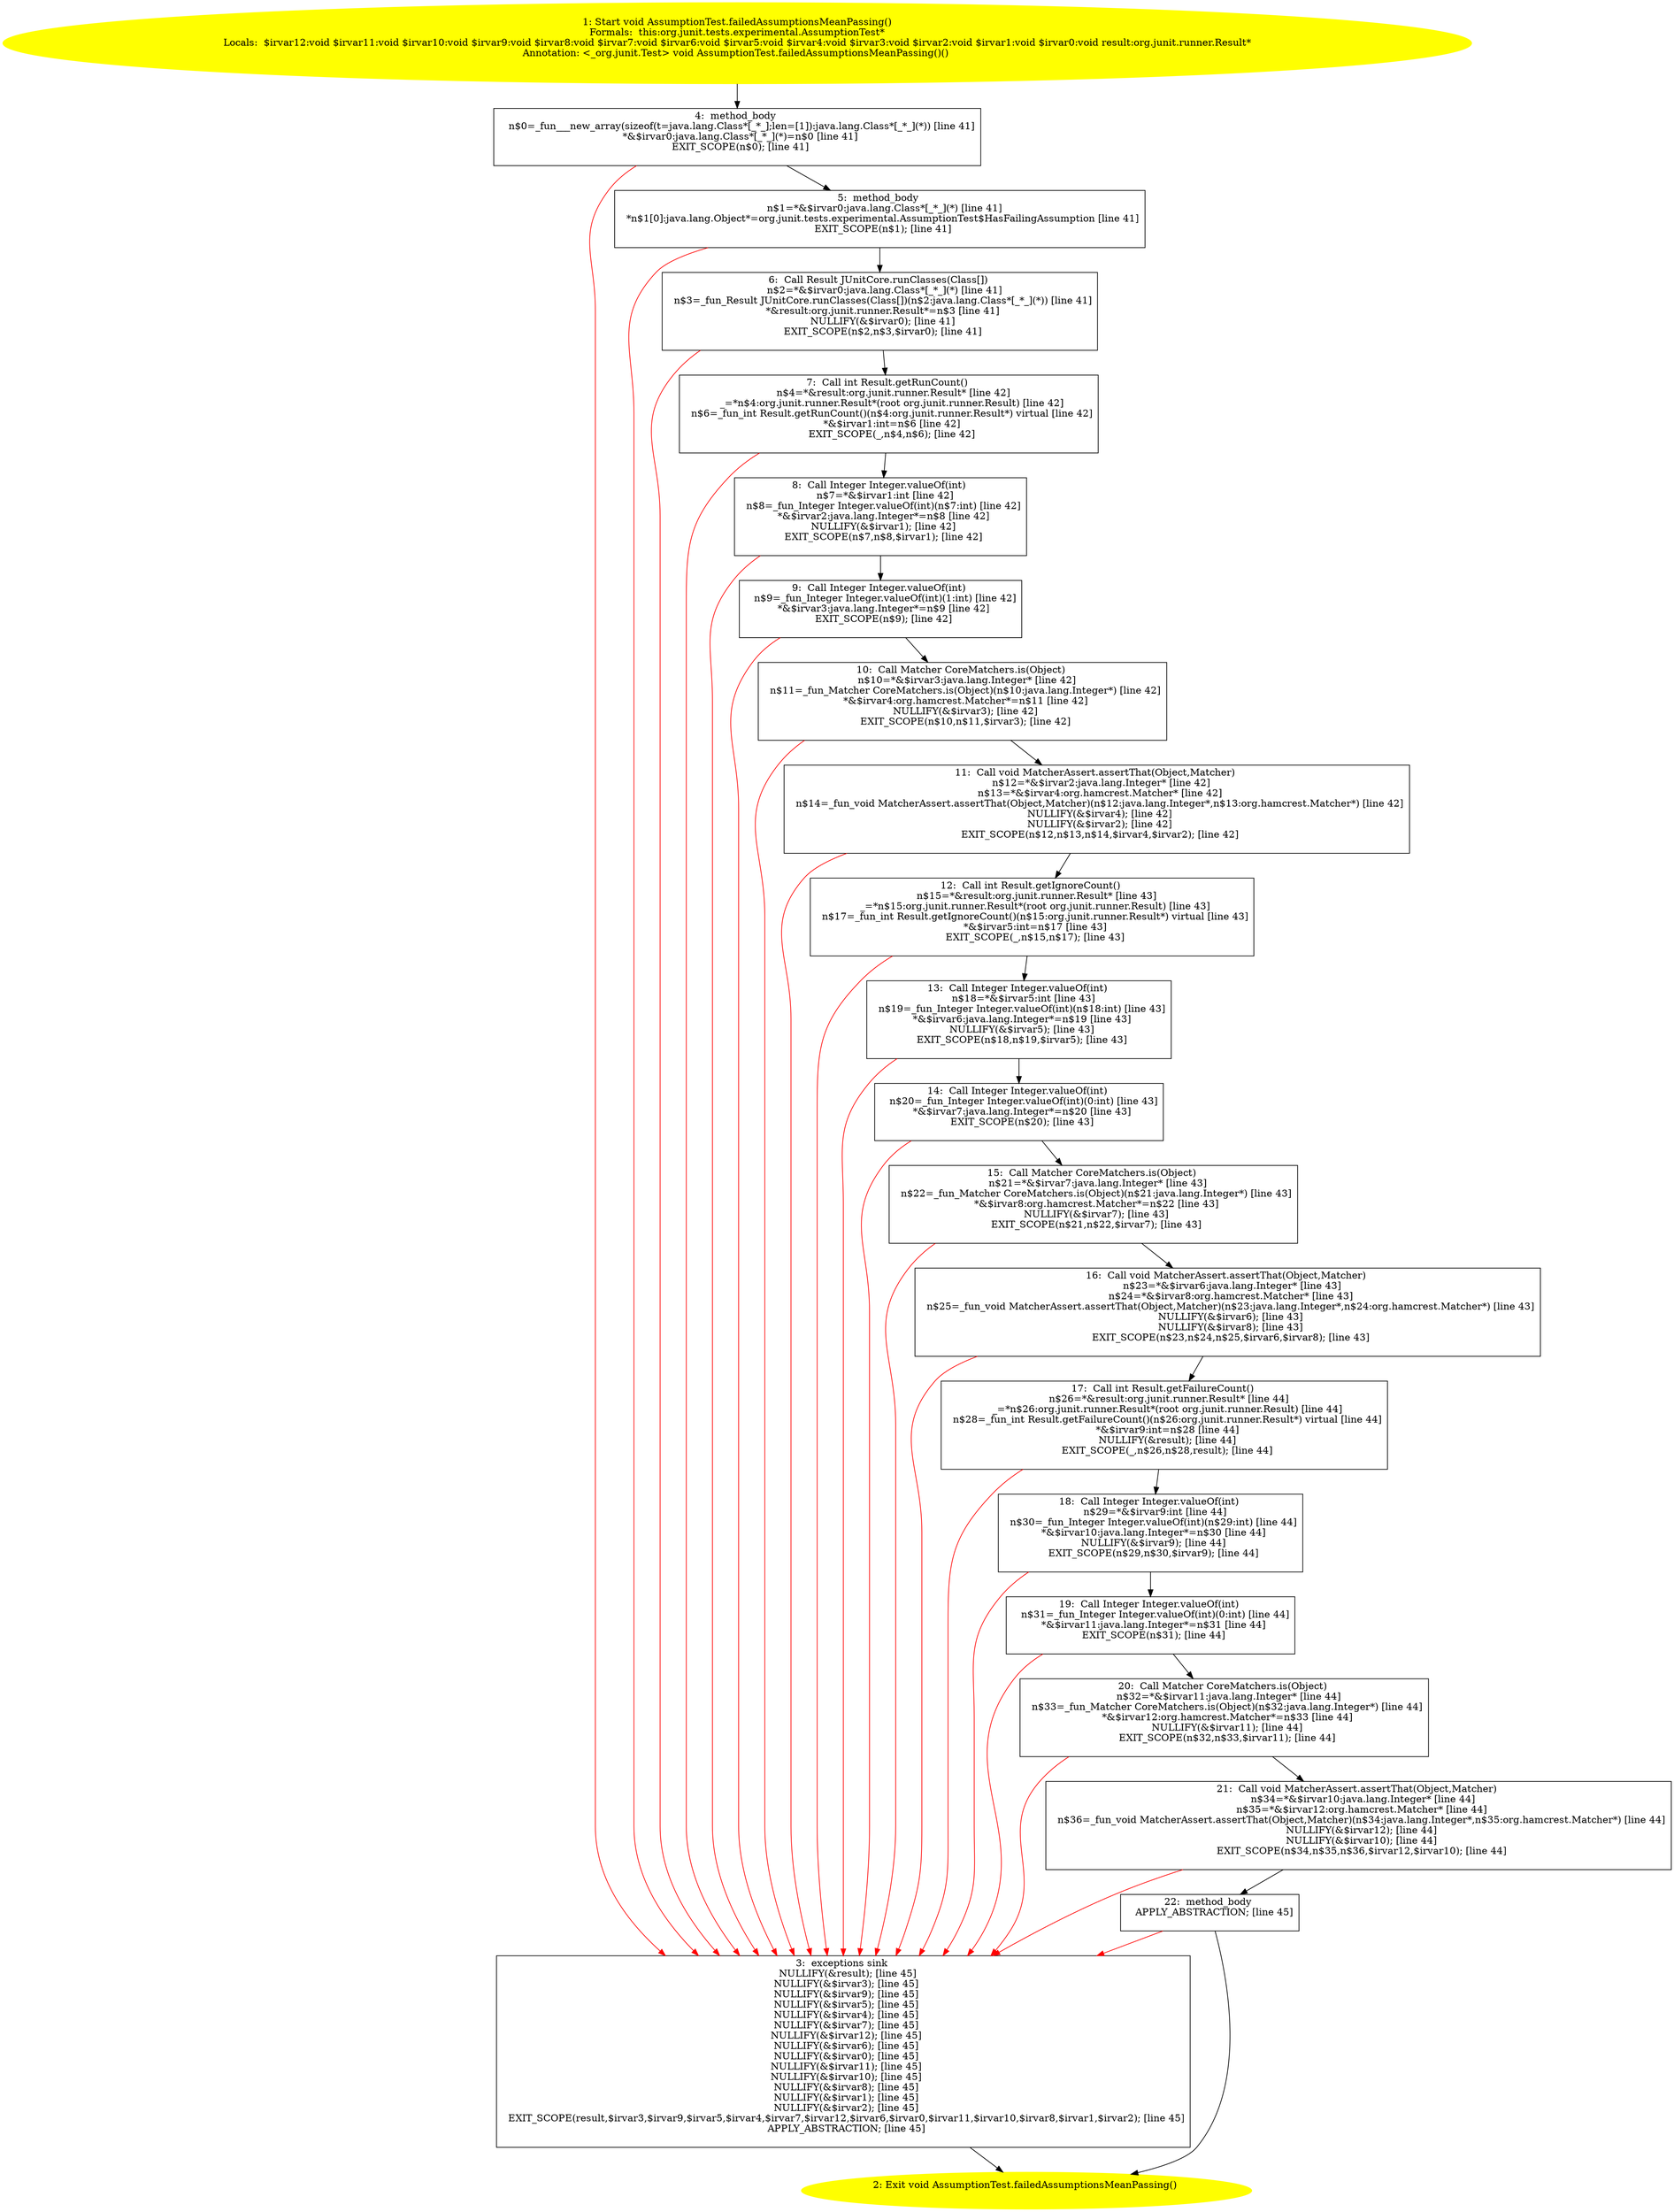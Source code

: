 /* @generated */
digraph cfg {
"org.junit.tests.experimental.AssumptionTest.failedAssumptionsMeanPassing():void.421c29ad94e1d46a650735097db7eb43_1" [label="1: Start void AssumptionTest.failedAssumptionsMeanPassing()\nFormals:  this:org.junit.tests.experimental.AssumptionTest*\nLocals:  $irvar12:void $irvar11:void $irvar10:void $irvar9:void $irvar8:void $irvar7:void $irvar6:void $irvar5:void $irvar4:void $irvar3:void $irvar2:void $irvar1:void $irvar0:void result:org.junit.runner.Result*\nAnnotation: <_org.junit.Test> void AssumptionTest.failedAssumptionsMeanPassing()() \n  " color=yellow style=filled]
	

	 "org.junit.tests.experimental.AssumptionTest.failedAssumptionsMeanPassing():void.421c29ad94e1d46a650735097db7eb43_1" -> "org.junit.tests.experimental.AssumptionTest.failedAssumptionsMeanPassing():void.421c29ad94e1d46a650735097db7eb43_4" ;
"org.junit.tests.experimental.AssumptionTest.failedAssumptionsMeanPassing():void.421c29ad94e1d46a650735097db7eb43_2" [label="2: Exit void AssumptionTest.failedAssumptionsMeanPassing() \n  " color=yellow style=filled]
	

"org.junit.tests.experimental.AssumptionTest.failedAssumptionsMeanPassing():void.421c29ad94e1d46a650735097db7eb43_3" [label="3:  exceptions sink \n   NULLIFY(&result); [line 45]\n  NULLIFY(&$irvar3); [line 45]\n  NULLIFY(&$irvar9); [line 45]\n  NULLIFY(&$irvar5); [line 45]\n  NULLIFY(&$irvar4); [line 45]\n  NULLIFY(&$irvar7); [line 45]\n  NULLIFY(&$irvar12); [line 45]\n  NULLIFY(&$irvar6); [line 45]\n  NULLIFY(&$irvar0); [line 45]\n  NULLIFY(&$irvar11); [line 45]\n  NULLIFY(&$irvar10); [line 45]\n  NULLIFY(&$irvar8); [line 45]\n  NULLIFY(&$irvar1); [line 45]\n  NULLIFY(&$irvar2); [line 45]\n  EXIT_SCOPE(result,$irvar3,$irvar9,$irvar5,$irvar4,$irvar7,$irvar12,$irvar6,$irvar0,$irvar11,$irvar10,$irvar8,$irvar1,$irvar2); [line 45]\n  APPLY_ABSTRACTION; [line 45]\n " shape="box"]
	

	 "org.junit.tests.experimental.AssumptionTest.failedAssumptionsMeanPassing():void.421c29ad94e1d46a650735097db7eb43_3" -> "org.junit.tests.experimental.AssumptionTest.failedAssumptionsMeanPassing():void.421c29ad94e1d46a650735097db7eb43_2" ;
"org.junit.tests.experimental.AssumptionTest.failedAssumptionsMeanPassing():void.421c29ad94e1d46a650735097db7eb43_4" [label="4:  method_body \n   n$0=_fun___new_array(sizeof(t=java.lang.Class*[_*_];len=[1]):java.lang.Class*[_*_](*)) [line 41]\n  *&$irvar0:java.lang.Class*[_*_](*)=n$0 [line 41]\n  EXIT_SCOPE(n$0); [line 41]\n " shape="box"]
	

	 "org.junit.tests.experimental.AssumptionTest.failedAssumptionsMeanPassing():void.421c29ad94e1d46a650735097db7eb43_4" -> "org.junit.tests.experimental.AssumptionTest.failedAssumptionsMeanPassing():void.421c29ad94e1d46a650735097db7eb43_5" ;
	 "org.junit.tests.experimental.AssumptionTest.failedAssumptionsMeanPassing():void.421c29ad94e1d46a650735097db7eb43_4" -> "org.junit.tests.experimental.AssumptionTest.failedAssumptionsMeanPassing():void.421c29ad94e1d46a650735097db7eb43_3" [color="red" ];
"org.junit.tests.experimental.AssumptionTest.failedAssumptionsMeanPassing():void.421c29ad94e1d46a650735097db7eb43_5" [label="5:  method_body \n   n$1=*&$irvar0:java.lang.Class*[_*_](*) [line 41]\n  *n$1[0]:java.lang.Object*=org.junit.tests.experimental.AssumptionTest$HasFailingAssumption [line 41]\n  EXIT_SCOPE(n$1); [line 41]\n " shape="box"]
	

	 "org.junit.tests.experimental.AssumptionTest.failedAssumptionsMeanPassing():void.421c29ad94e1d46a650735097db7eb43_5" -> "org.junit.tests.experimental.AssumptionTest.failedAssumptionsMeanPassing():void.421c29ad94e1d46a650735097db7eb43_6" ;
	 "org.junit.tests.experimental.AssumptionTest.failedAssumptionsMeanPassing():void.421c29ad94e1d46a650735097db7eb43_5" -> "org.junit.tests.experimental.AssumptionTest.failedAssumptionsMeanPassing():void.421c29ad94e1d46a650735097db7eb43_3" [color="red" ];
"org.junit.tests.experimental.AssumptionTest.failedAssumptionsMeanPassing():void.421c29ad94e1d46a650735097db7eb43_6" [label="6:  Call Result JUnitCore.runClasses(Class[]) \n   n$2=*&$irvar0:java.lang.Class*[_*_](*) [line 41]\n  n$3=_fun_Result JUnitCore.runClasses(Class[])(n$2:java.lang.Class*[_*_](*)) [line 41]\n  *&result:org.junit.runner.Result*=n$3 [line 41]\n  NULLIFY(&$irvar0); [line 41]\n  EXIT_SCOPE(n$2,n$3,$irvar0); [line 41]\n " shape="box"]
	

	 "org.junit.tests.experimental.AssumptionTest.failedAssumptionsMeanPassing():void.421c29ad94e1d46a650735097db7eb43_6" -> "org.junit.tests.experimental.AssumptionTest.failedAssumptionsMeanPassing():void.421c29ad94e1d46a650735097db7eb43_7" ;
	 "org.junit.tests.experimental.AssumptionTest.failedAssumptionsMeanPassing():void.421c29ad94e1d46a650735097db7eb43_6" -> "org.junit.tests.experimental.AssumptionTest.failedAssumptionsMeanPassing():void.421c29ad94e1d46a650735097db7eb43_3" [color="red" ];
"org.junit.tests.experimental.AssumptionTest.failedAssumptionsMeanPassing():void.421c29ad94e1d46a650735097db7eb43_7" [label="7:  Call int Result.getRunCount() \n   n$4=*&result:org.junit.runner.Result* [line 42]\n  _=*n$4:org.junit.runner.Result*(root org.junit.runner.Result) [line 42]\n  n$6=_fun_int Result.getRunCount()(n$4:org.junit.runner.Result*) virtual [line 42]\n  *&$irvar1:int=n$6 [line 42]\n  EXIT_SCOPE(_,n$4,n$6); [line 42]\n " shape="box"]
	

	 "org.junit.tests.experimental.AssumptionTest.failedAssumptionsMeanPassing():void.421c29ad94e1d46a650735097db7eb43_7" -> "org.junit.tests.experimental.AssumptionTest.failedAssumptionsMeanPassing():void.421c29ad94e1d46a650735097db7eb43_8" ;
	 "org.junit.tests.experimental.AssumptionTest.failedAssumptionsMeanPassing():void.421c29ad94e1d46a650735097db7eb43_7" -> "org.junit.tests.experimental.AssumptionTest.failedAssumptionsMeanPassing():void.421c29ad94e1d46a650735097db7eb43_3" [color="red" ];
"org.junit.tests.experimental.AssumptionTest.failedAssumptionsMeanPassing():void.421c29ad94e1d46a650735097db7eb43_8" [label="8:  Call Integer Integer.valueOf(int) \n   n$7=*&$irvar1:int [line 42]\n  n$8=_fun_Integer Integer.valueOf(int)(n$7:int) [line 42]\n  *&$irvar2:java.lang.Integer*=n$8 [line 42]\n  NULLIFY(&$irvar1); [line 42]\n  EXIT_SCOPE(n$7,n$8,$irvar1); [line 42]\n " shape="box"]
	

	 "org.junit.tests.experimental.AssumptionTest.failedAssumptionsMeanPassing():void.421c29ad94e1d46a650735097db7eb43_8" -> "org.junit.tests.experimental.AssumptionTest.failedAssumptionsMeanPassing():void.421c29ad94e1d46a650735097db7eb43_9" ;
	 "org.junit.tests.experimental.AssumptionTest.failedAssumptionsMeanPassing():void.421c29ad94e1d46a650735097db7eb43_8" -> "org.junit.tests.experimental.AssumptionTest.failedAssumptionsMeanPassing():void.421c29ad94e1d46a650735097db7eb43_3" [color="red" ];
"org.junit.tests.experimental.AssumptionTest.failedAssumptionsMeanPassing():void.421c29ad94e1d46a650735097db7eb43_9" [label="9:  Call Integer Integer.valueOf(int) \n   n$9=_fun_Integer Integer.valueOf(int)(1:int) [line 42]\n  *&$irvar3:java.lang.Integer*=n$9 [line 42]\n  EXIT_SCOPE(n$9); [line 42]\n " shape="box"]
	

	 "org.junit.tests.experimental.AssumptionTest.failedAssumptionsMeanPassing():void.421c29ad94e1d46a650735097db7eb43_9" -> "org.junit.tests.experimental.AssumptionTest.failedAssumptionsMeanPassing():void.421c29ad94e1d46a650735097db7eb43_10" ;
	 "org.junit.tests.experimental.AssumptionTest.failedAssumptionsMeanPassing():void.421c29ad94e1d46a650735097db7eb43_9" -> "org.junit.tests.experimental.AssumptionTest.failedAssumptionsMeanPassing():void.421c29ad94e1d46a650735097db7eb43_3" [color="red" ];
"org.junit.tests.experimental.AssumptionTest.failedAssumptionsMeanPassing():void.421c29ad94e1d46a650735097db7eb43_10" [label="10:  Call Matcher CoreMatchers.is(Object) \n   n$10=*&$irvar3:java.lang.Integer* [line 42]\n  n$11=_fun_Matcher CoreMatchers.is(Object)(n$10:java.lang.Integer*) [line 42]\n  *&$irvar4:org.hamcrest.Matcher*=n$11 [line 42]\n  NULLIFY(&$irvar3); [line 42]\n  EXIT_SCOPE(n$10,n$11,$irvar3); [line 42]\n " shape="box"]
	

	 "org.junit.tests.experimental.AssumptionTest.failedAssumptionsMeanPassing():void.421c29ad94e1d46a650735097db7eb43_10" -> "org.junit.tests.experimental.AssumptionTest.failedAssumptionsMeanPassing():void.421c29ad94e1d46a650735097db7eb43_11" ;
	 "org.junit.tests.experimental.AssumptionTest.failedAssumptionsMeanPassing():void.421c29ad94e1d46a650735097db7eb43_10" -> "org.junit.tests.experimental.AssumptionTest.failedAssumptionsMeanPassing():void.421c29ad94e1d46a650735097db7eb43_3" [color="red" ];
"org.junit.tests.experimental.AssumptionTest.failedAssumptionsMeanPassing():void.421c29ad94e1d46a650735097db7eb43_11" [label="11:  Call void MatcherAssert.assertThat(Object,Matcher) \n   n$12=*&$irvar2:java.lang.Integer* [line 42]\n  n$13=*&$irvar4:org.hamcrest.Matcher* [line 42]\n  n$14=_fun_void MatcherAssert.assertThat(Object,Matcher)(n$12:java.lang.Integer*,n$13:org.hamcrest.Matcher*) [line 42]\n  NULLIFY(&$irvar4); [line 42]\n  NULLIFY(&$irvar2); [line 42]\n  EXIT_SCOPE(n$12,n$13,n$14,$irvar4,$irvar2); [line 42]\n " shape="box"]
	

	 "org.junit.tests.experimental.AssumptionTest.failedAssumptionsMeanPassing():void.421c29ad94e1d46a650735097db7eb43_11" -> "org.junit.tests.experimental.AssumptionTest.failedAssumptionsMeanPassing():void.421c29ad94e1d46a650735097db7eb43_12" ;
	 "org.junit.tests.experimental.AssumptionTest.failedAssumptionsMeanPassing():void.421c29ad94e1d46a650735097db7eb43_11" -> "org.junit.tests.experimental.AssumptionTest.failedAssumptionsMeanPassing():void.421c29ad94e1d46a650735097db7eb43_3" [color="red" ];
"org.junit.tests.experimental.AssumptionTest.failedAssumptionsMeanPassing():void.421c29ad94e1d46a650735097db7eb43_12" [label="12:  Call int Result.getIgnoreCount() \n   n$15=*&result:org.junit.runner.Result* [line 43]\n  _=*n$15:org.junit.runner.Result*(root org.junit.runner.Result) [line 43]\n  n$17=_fun_int Result.getIgnoreCount()(n$15:org.junit.runner.Result*) virtual [line 43]\n  *&$irvar5:int=n$17 [line 43]\n  EXIT_SCOPE(_,n$15,n$17); [line 43]\n " shape="box"]
	

	 "org.junit.tests.experimental.AssumptionTest.failedAssumptionsMeanPassing():void.421c29ad94e1d46a650735097db7eb43_12" -> "org.junit.tests.experimental.AssumptionTest.failedAssumptionsMeanPassing():void.421c29ad94e1d46a650735097db7eb43_13" ;
	 "org.junit.tests.experimental.AssumptionTest.failedAssumptionsMeanPassing():void.421c29ad94e1d46a650735097db7eb43_12" -> "org.junit.tests.experimental.AssumptionTest.failedAssumptionsMeanPassing():void.421c29ad94e1d46a650735097db7eb43_3" [color="red" ];
"org.junit.tests.experimental.AssumptionTest.failedAssumptionsMeanPassing():void.421c29ad94e1d46a650735097db7eb43_13" [label="13:  Call Integer Integer.valueOf(int) \n   n$18=*&$irvar5:int [line 43]\n  n$19=_fun_Integer Integer.valueOf(int)(n$18:int) [line 43]\n  *&$irvar6:java.lang.Integer*=n$19 [line 43]\n  NULLIFY(&$irvar5); [line 43]\n  EXIT_SCOPE(n$18,n$19,$irvar5); [line 43]\n " shape="box"]
	

	 "org.junit.tests.experimental.AssumptionTest.failedAssumptionsMeanPassing():void.421c29ad94e1d46a650735097db7eb43_13" -> "org.junit.tests.experimental.AssumptionTest.failedAssumptionsMeanPassing():void.421c29ad94e1d46a650735097db7eb43_14" ;
	 "org.junit.tests.experimental.AssumptionTest.failedAssumptionsMeanPassing():void.421c29ad94e1d46a650735097db7eb43_13" -> "org.junit.tests.experimental.AssumptionTest.failedAssumptionsMeanPassing():void.421c29ad94e1d46a650735097db7eb43_3" [color="red" ];
"org.junit.tests.experimental.AssumptionTest.failedAssumptionsMeanPassing():void.421c29ad94e1d46a650735097db7eb43_14" [label="14:  Call Integer Integer.valueOf(int) \n   n$20=_fun_Integer Integer.valueOf(int)(0:int) [line 43]\n  *&$irvar7:java.lang.Integer*=n$20 [line 43]\n  EXIT_SCOPE(n$20); [line 43]\n " shape="box"]
	

	 "org.junit.tests.experimental.AssumptionTest.failedAssumptionsMeanPassing():void.421c29ad94e1d46a650735097db7eb43_14" -> "org.junit.tests.experimental.AssumptionTest.failedAssumptionsMeanPassing():void.421c29ad94e1d46a650735097db7eb43_15" ;
	 "org.junit.tests.experimental.AssumptionTest.failedAssumptionsMeanPassing():void.421c29ad94e1d46a650735097db7eb43_14" -> "org.junit.tests.experimental.AssumptionTest.failedAssumptionsMeanPassing():void.421c29ad94e1d46a650735097db7eb43_3" [color="red" ];
"org.junit.tests.experimental.AssumptionTest.failedAssumptionsMeanPassing():void.421c29ad94e1d46a650735097db7eb43_15" [label="15:  Call Matcher CoreMatchers.is(Object) \n   n$21=*&$irvar7:java.lang.Integer* [line 43]\n  n$22=_fun_Matcher CoreMatchers.is(Object)(n$21:java.lang.Integer*) [line 43]\n  *&$irvar8:org.hamcrest.Matcher*=n$22 [line 43]\n  NULLIFY(&$irvar7); [line 43]\n  EXIT_SCOPE(n$21,n$22,$irvar7); [line 43]\n " shape="box"]
	

	 "org.junit.tests.experimental.AssumptionTest.failedAssumptionsMeanPassing():void.421c29ad94e1d46a650735097db7eb43_15" -> "org.junit.tests.experimental.AssumptionTest.failedAssumptionsMeanPassing():void.421c29ad94e1d46a650735097db7eb43_16" ;
	 "org.junit.tests.experimental.AssumptionTest.failedAssumptionsMeanPassing():void.421c29ad94e1d46a650735097db7eb43_15" -> "org.junit.tests.experimental.AssumptionTest.failedAssumptionsMeanPassing():void.421c29ad94e1d46a650735097db7eb43_3" [color="red" ];
"org.junit.tests.experimental.AssumptionTest.failedAssumptionsMeanPassing():void.421c29ad94e1d46a650735097db7eb43_16" [label="16:  Call void MatcherAssert.assertThat(Object,Matcher) \n   n$23=*&$irvar6:java.lang.Integer* [line 43]\n  n$24=*&$irvar8:org.hamcrest.Matcher* [line 43]\n  n$25=_fun_void MatcherAssert.assertThat(Object,Matcher)(n$23:java.lang.Integer*,n$24:org.hamcrest.Matcher*) [line 43]\n  NULLIFY(&$irvar6); [line 43]\n  NULLIFY(&$irvar8); [line 43]\n  EXIT_SCOPE(n$23,n$24,n$25,$irvar6,$irvar8); [line 43]\n " shape="box"]
	

	 "org.junit.tests.experimental.AssumptionTest.failedAssumptionsMeanPassing():void.421c29ad94e1d46a650735097db7eb43_16" -> "org.junit.tests.experimental.AssumptionTest.failedAssumptionsMeanPassing():void.421c29ad94e1d46a650735097db7eb43_17" ;
	 "org.junit.tests.experimental.AssumptionTest.failedAssumptionsMeanPassing():void.421c29ad94e1d46a650735097db7eb43_16" -> "org.junit.tests.experimental.AssumptionTest.failedAssumptionsMeanPassing():void.421c29ad94e1d46a650735097db7eb43_3" [color="red" ];
"org.junit.tests.experimental.AssumptionTest.failedAssumptionsMeanPassing():void.421c29ad94e1d46a650735097db7eb43_17" [label="17:  Call int Result.getFailureCount() \n   n$26=*&result:org.junit.runner.Result* [line 44]\n  _=*n$26:org.junit.runner.Result*(root org.junit.runner.Result) [line 44]\n  n$28=_fun_int Result.getFailureCount()(n$26:org.junit.runner.Result*) virtual [line 44]\n  *&$irvar9:int=n$28 [line 44]\n  NULLIFY(&result); [line 44]\n  EXIT_SCOPE(_,n$26,n$28,result); [line 44]\n " shape="box"]
	

	 "org.junit.tests.experimental.AssumptionTest.failedAssumptionsMeanPassing():void.421c29ad94e1d46a650735097db7eb43_17" -> "org.junit.tests.experimental.AssumptionTest.failedAssumptionsMeanPassing():void.421c29ad94e1d46a650735097db7eb43_18" ;
	 "org.junit.tests.experimental.AssumptionTest.failedAssumptionsMeanPassing():void.421c29ad94e1d46a650735097db7eb43_17" -> "org.junit.tests.experimental.AssumptionTest.failedAssumptionsMeanPassing():void.421c29ad94e1d46a650735097db7eb43_3" [color="red" ];
"org.junit.tests.experimental.AssumptionTest.failedAssumptionsMeanPassing():void.421c29ad94e1d46a650735097db7eb43_18" [label="18:  Call Integer Integer.valueOf(int) \n   n$29=*&$irvar9:int [line 44]\n  n$30=_fun_Integer Integer.valueOf(int)(n$29:int) [line 44]\n  *&$irvar10:java.lang.Integer*=n$30 [line 44]\n  NULLIFY(&$irvar9); [line 44]\n  EXIT_SCOPE(n$29,n$30,$irvar9); [line 44]\n " shape="box"]
	

	 "org.junit.tests.experimental.AssumptionTest.failedAssumptionsMeanPassing():void.421c29ad94e1d46a650735097db7eb43_18" -> "org.junit.tests.experimental.AssumptionTest.failedAssumptionsMeanPassing():void.421c29ad94e1d46a650735097db7eb43_19" ;
	 "org.junit.tests.experimental.AssumptionTest.failedAssumptionsMeanPassing():void.421c29ad94e1d46a650735097db7eb43_18" -> "org.junit.tests.experimental.AssumptionTest.failedAssumptionsMeanPassing():void.421c29ad94e1d46a650735097db7eb43_3" [color="red" ];
"org.junit.tests.experimental.AssumptionTest.failedAssumptionsMeanPassing():void.421c29ad94e1d46a650735097db7eb43_19" [label="19:  Call Integer Integer.valueOf(int) \n   n$31=_fun_Integer Integer.valueOf(int)(0:int) [line 44]\n  *&$irvar11:java.lang.Integer*=n$31 [line 44]\n  EXIT_SCOPE(n$31); [line 44]\n " shape="box"]
	

	 "org.junit.tests.experimental.AssumptionTest.failedAssumptionsMeanPassing():void.421c29ad94e1d46a650735097db7eb43_19" -> "org.junit.tests.experimental.AssumptionTest.failedAssumptionsMeanPassing():void.421c29ad94e1d46a650735097db7eb43_20" ;
	 "org.junit.tests.experimental.AssumptionTest.failedAssumptionsMeanPassing():void.421c29ad94e1d46a650735097db7eb43_19" -> "org.junit.tests.experimental.AssumptionTest.failedAssumptionsMeanPassing():void.421c29ad94e1d46a650735097db7eb43_3" [color="red" ];
"org.junit.tests.experimental.AssumptionTest.failedAssumptionsMeanPassing():void.421c29ad94e1d46a650735097db7eb43_20" [label="20:  Call Matcher CoreMatchers.is(Object) \n   n$32=*&$irvar11:java.lang.Integer* [line 44]\n  n$33=_fun_Matcher CoreMatchers.is(Object)(n$32:java.lang.Integer*) [line 44]\n  *&$irvar12:org.hamcrest.Matcher*=n$33 [line 44]\n  NULLIFY(&$irvar11); [line 44]\n  EXIT_SCOPE(n$32,n$33,$irvar11); [line 44]\n " shape="box"]
	

	 "org.junit.tests.experimental.AssumptionTest.failedAssumptionsMeanPassing():void.421c29ad94e1d46a650735097db7eb43_20" -> "org.junit.tests.experimental.AssumptionTest.failedAssumptionsMeanPassing():void.421c29ad94e1d46a650735097db7eb43_21" ;
	 "org.junit.tests.experimental.AssumptionTest.failedAssumptionsMeanPassing():void.421c29ad94e1d46a650735097db7eb43_20" -> "org.junit.tests.experimental.AssumptionTest.failedAssumptionsMeanPassing():void.421c29ad94e1d46a650735097db7eb43_3" [color="red" ];
"org.junit.tests.experimental.AssumptionTest.failedAssumptionsMeanPassing():void.421c29ad94e1d46a650735097db7eb43_21" [label="21:  Call void MatcherAssert.assertThat(Object,Matcher) \n   n$34=*&$irvar10:java.lang.Integer* [line 44]\n  n$35=*&$irvar12:org.hamcrest.Matcher* [line 44]\n  n$36=_fun_void MatcherAssert.assertThat(Object,Matcher)(n$34:java.lang.Integer*,n$35:org.hamcrest.Matcher*) [line 44]\n  NULLIFY(&$irvar12); [line 44]\n  NULLIFY(&$irvar10); [line 44]\n  EXIT_SCOPE(n$34,n$35,n$36,$irvar12,$irvar10); [line 44]\n " shape="box"]
	

	 "org.junit.tests.experimental.AssumptionTest.failedAssumptionsMeanPassing():void.421c29ad94e1d46a650735097db7eb43_21" -> "org.junit.tests.experimental.AssumptionTest.failedAssumptionsMeanPassing():void.421c29ad94e1d46a650735097db7eb43_22" ;
	 "org.junit.tests.experimental.AssumptionTest.failedAssumptionsMeanPassing():void.421c29ad94e1d46a650735097db7eb43_21" -> "org.junit.tests.experimental.AssumptionTest.failedAssumptionsMeanPassing():void.421c29ad94e1d46a650735097db7eb43_3" [color="red" ];
"org.junit.tests.experimental.AssumptionTest.failedAssumptionsMeanPassing():void.421c29ad94e1d46a650735097db7eb43_22" [label="22:  method_body \n   APPLY_ABSTRACTION; [line 45]\n " shape="box"]
	

	 "org.junit.tests.experimental.AssumptionTest.failedAssumptionsMeanPassing():void.421c29ad94e1d46a650735097db7eb43_22" -> "org.junit.tests.experimental.AssumptionTest.failedAssumptionsMeanPassing():void.421c29ad94e1d46a650735097db7eb43_2" ;
	 "org.junit.tests.experimental.AssumptionTest.failedAssumptionsMeanPassing():void.421c29ad94e1d46a650735097db7eb43_22" -> "org.junit.tests.experimental.AssumptionTest.failedAssumptionsMeanPassing():void.421c29ad94e1d46a650735097db7eb43_3" [color="red" ];
}
